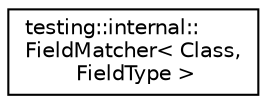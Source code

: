digraph "Graphical Class Hierarchy"
{
  edge [fontname="Helvetica",fontsize="10",labelfontname="Helvetica",labelfontsize="10"];
  node [fontname="Helvetica",fontsize="10",shape=record];
  rankdir="LR";
  Node1 [label="testing::internal::\lFieldMatcher\< Class,\l FieldType \>",height=0.2,width=0.4,color="black", fillcolor="white", style="filled",URL="$classtesting_1_1internal_1_1_field_matcher.html"];
}
